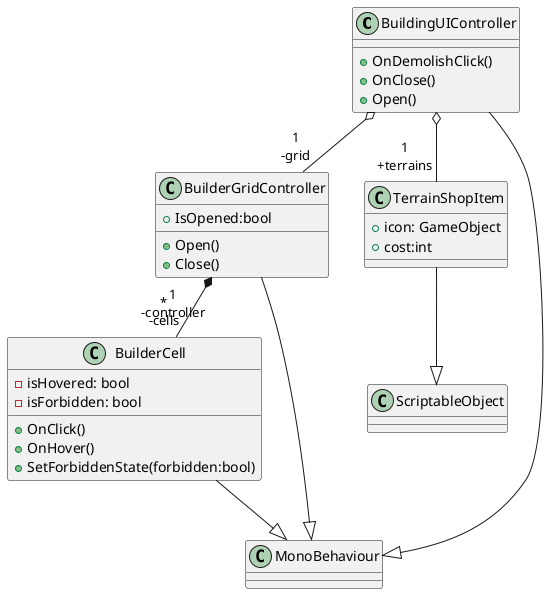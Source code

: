 @startuml
class BuildingUIController{
    +OnDemolishClick()
    +OnClose()
    +Open()
}

class BuilderGridController{
    +IsOpened:bool
    +Open()
    +Close()
}

class BuilderCell{
    -isHovered: bool
    -isForbidden: bool
    +OnClick()
    +OnHover()
    +SetForbiddenState(forbidden:bool)
}

BuilderGridController "1\n-controller" *-- "*\n-cells" BuilderCell

BuildingUIController  o-- "1\n-grid" BuilderGridController

BuildingUIController  o-- "1\n+terrains" TerrainShopItem

class TerrainShopItem{
    +icon: GameObject
    +cost:int
    
}

TerrainShopItem --|> ScriptableObject
BuildingUIController --|> MonoBehaviour
BuilderGridController --|> MonoBehaviour
BuilderCell --|> MonoBehaviour




@enduml
